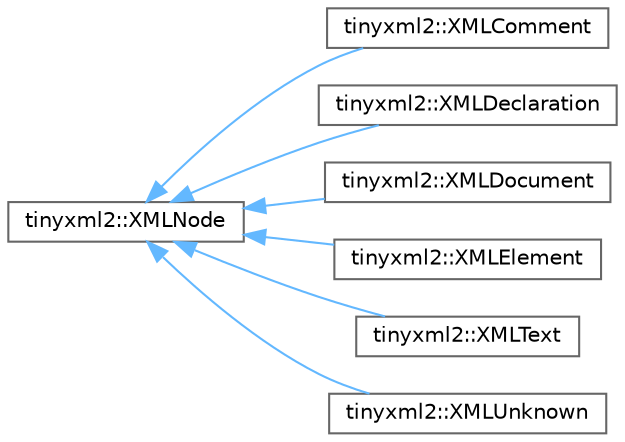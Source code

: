 digraph "Representação gráfica da hiearquia da classe"
{
 // LATEX_PDF_SIZE
  bgcolor="transparent";
  edge [fontname=Helvetica,fontsize=10,labelfontname=Helvetica,labelfontsize=10];
  node [fontname=Helvetica,fontsize=10,shape=box,height=0.2,width=0.4];
  rankdir="LR";
  Node0 [id="Node000000",label="tinyxml2::XMLNode",height=0.2,width=0.4,color="grey40", fillcolor="white", style="filled",URL="$classtinyxml2_1_1_x_m_l_node.html",tooltip=" "];
  Node0 -> Node1 [id="edge9_Node000000_Node000001",dir="back",color="steelblue1",style="solid",tooltip=" "];
  Node1 [id="Node000001",label="tinyxml2::XMLComment",height=0.2,width=0.4,color="grey40", fillcolor="white", style="filled",URL="$classtinyxml2_1_1_x_m_l_comment.html",tooltip=" "];
  Node0 -> Node2 [id="edge10_Node000000_Node000002",dir="back",color="steelblue1",style="solid",tooltip=" "];
  Node2 [id="Node000002",label="tinyxml2::XMLDeclaration",height=0.2,width=0.4,color="grey40", fillcolor="white", style="filled",URL="$classtinyxml2_1_1_x_m_l_declaration.html",tooltip=" "];
  Node0 -> Node3 [id="edge11_Node000000_Node000003",dir="back",color="steelblue1",style="solid",tooltip=" "];
  Node3 [id="Node000003",label="tinyxml2::XMLDocument",height=0.2,width=0.4,color="grey40", fillcolor="white", style="filled",URL="$classtinyxml2_1_1_x_m_l_document.html",tooltip=" "];
  Node0 -> Node4 [id="edge12_Node000000_Node000004",dir="back",color="steelblue1",style="solid",tooltip=" "];
  Node4 [id="Node000004",label="tinyxml2::XMLElement",height=0.2,width=0.4,color="grey40", fillcolor="white", style="filled",URL="$classtinyxml2_1_1_x_m_l_element.html",tooltip=" "];
  Node0 -> Node5 [id="edge13_Node000000_Node000005",dir="back",color="steelblue1",style="solid",tooltip=" "];
  Node5 [id="Node000005",label="tinyxml2::XMLText",height=0.2,width=0.4,color="grey40", fillcolor="white", style="filled",URL="$classtinyxml2_1_1_x_m_l_text.html",tooltip=" "];
  Node0 -> Node6 [id="edge14_Node000000_Node000006",dir="back",color="steelblue1",style="solid",tooltip=" "];
  Node6 [id="Node000006",label="tinyxml2::XMLUnknown",height=0.2,width=0.4,color="grey40", fillcolor="white", style="filled",URL="$classtinyxml2_1_1_x_m_l_unknown.html",tooltip=" "];
}
